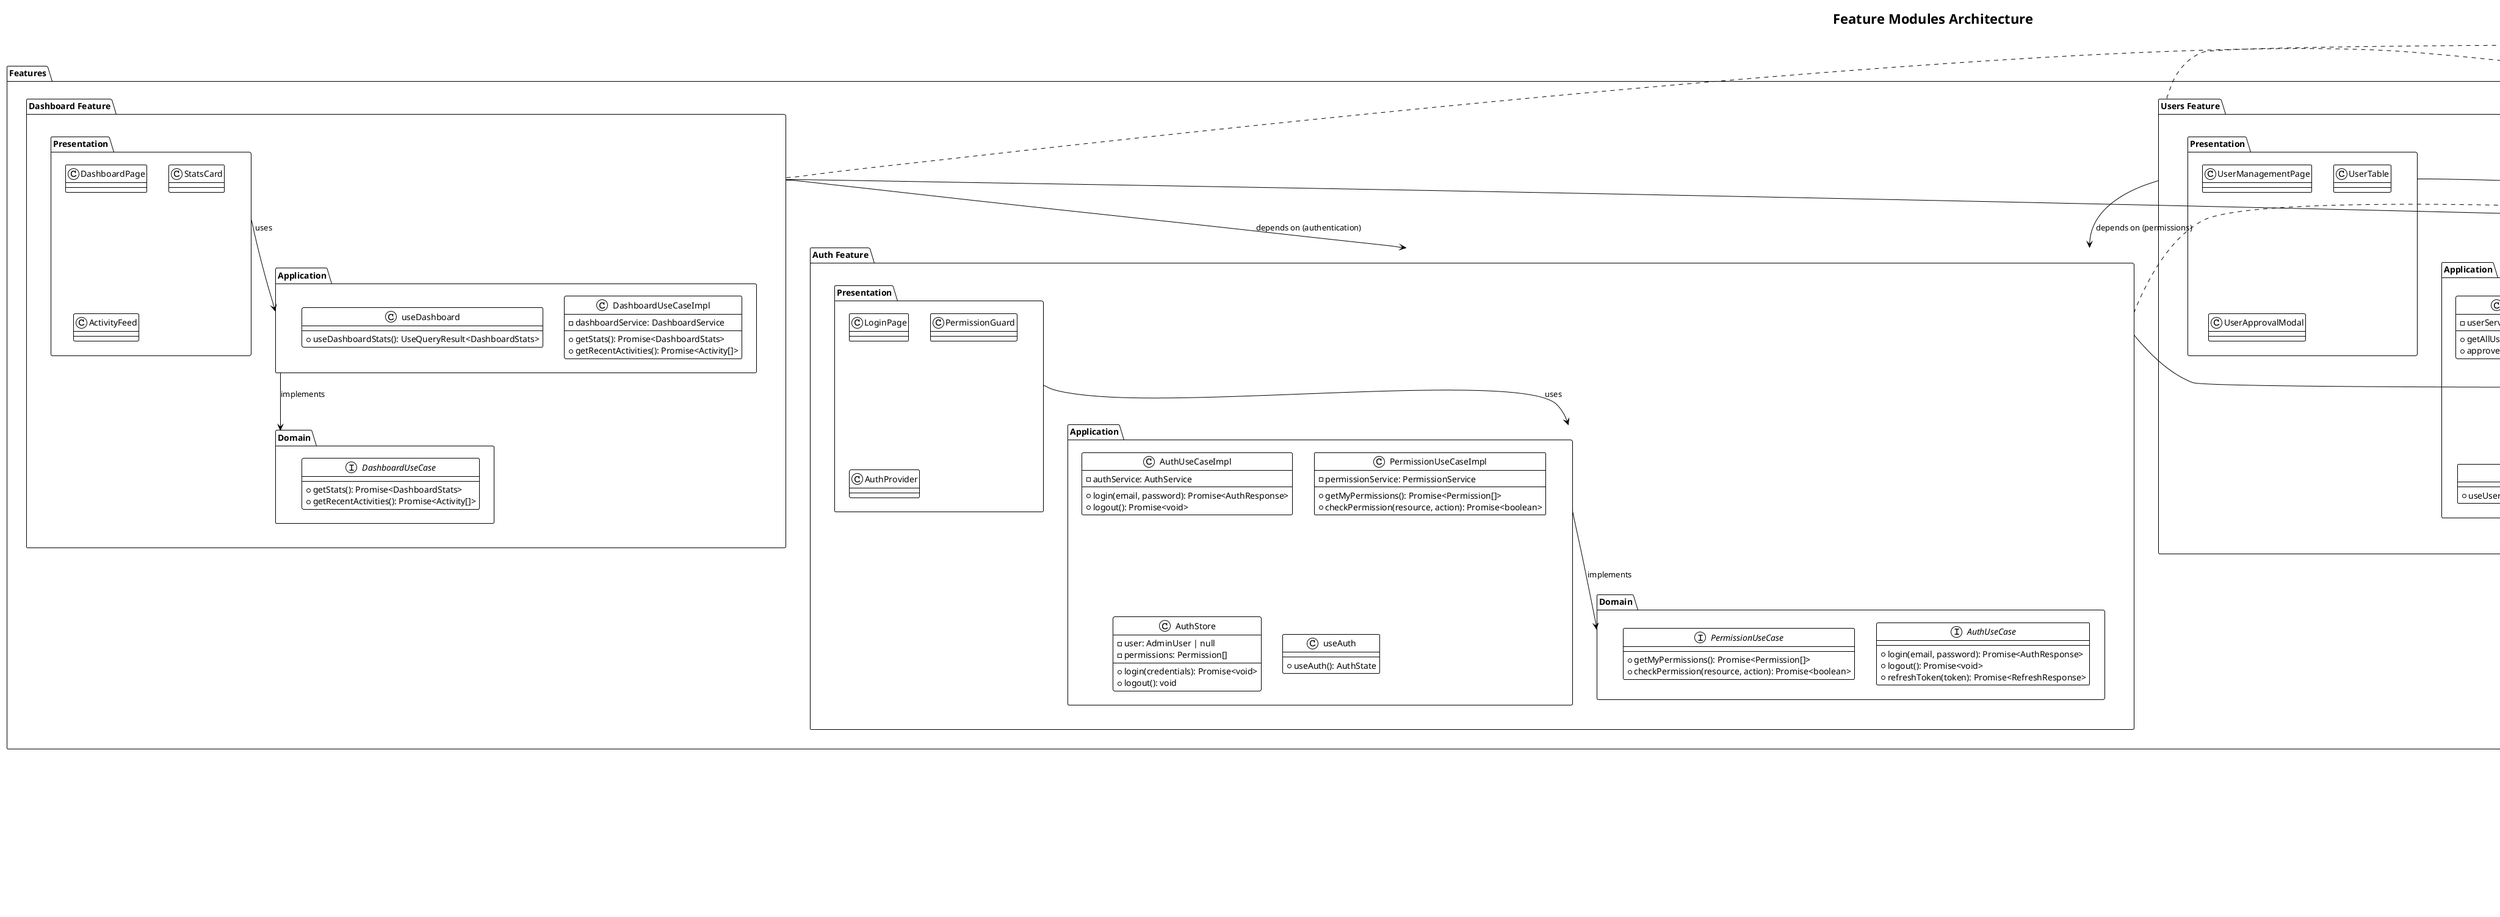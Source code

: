 @startuml Feature Modules
!theme plain
skinparam backgroundColor #FFFFFF
skinparam componentStyle rectangle

title Feature Modules Architecture

package "Features" as Features {
  package "Auth Feature" as AuthFeature {
    package "Domain" as AuthDomain {
      interface "AuthUseCase" as IAuthUseCase {
        + login(email, password): Promise<AuthResponse>
        + logout(): Promise<void>
        + refreshToken(token): Promise<RefreshResponse>
      }
      
      interface "PermissionUseCase" as IPermissionUseCase {
        + getMyPermissions(): Promise<Permission[]>
        + checkPermission(resource, action): Promise<boolean>
      }
    }
    
    package "Application" as AuthApplication {
      class "AuthUseCaseImpl" as AuthUseCaseImpl {
        - authService: AuthService
        + login(email, password): Promise<AuthResponse>
        + logout(): Promise<void>
      }
      
      class "PermissionUseCaseImpl" as PermissionUseCaseImpl {
        - permissionService: PermissionService
        + getMyPermissions(): Promise<Permission[]>
        + checkPermission(resource, action): Promise<boolean>
      }
      
      class "AuthStore" as AuthStore {
        - user: AdminUser | null
        - permissions: Permission[]
        + login(credentials): Promise<void>
        + logout(): void
      }
      
      class "useAuth" as UseAuth {
        + useAuth(): AuthState
      }
    }
    
    package "Presentation" as AuthPresentation {
      class "LoginPage" as LoginPage
      class "PermissionGuard" as PermissionGuard
      class "AuthProvider" as AuthProvider
    }
  }
  
  package "Users Feature" as UsersFeature {
    package "Domain" as UsersDomain {
      interface "UserManagementUseCase" as IUserManagement {
        + getAllUsers(filters): Promise<AdminUser[]>
        + approveUser(userId, data): Promise<AdminUser>
        + updateUser(userId, data): Promise<AdminUser>
      }
    }
    
    package "Application" as UsersApplication {
      class "UserManagementUseCaseImpl" as UserManagementImpl {
        - userService: UserService
        + getAllUsers(filters): Promise<AdminUser[]>
        + approveUser(userId, data): Promise<AdminUser>
      }
      
      class "UserStore" as UserStore {
        - users: AdminUser[]
        - selectedUsers: string[]
        + setUsers(users): void
        + addUser(user): void
      }
      
      class "useUsers" as UseUsers {
        + useUsers(filters): UseQueryResult<AdminUser[]>
      }
    }
    
    package "Presentation" as UsersPresentation {
      class "UserManagementPage" as UserManagementPage
      class "UserTable" as UserTable
      class "UserApprovalModal" as UserApprovalModal
    }
  }
  
  package "Dashboard Feature" as DashboardFeature {
    package "Domain" as DashboardDomain {
      interface "DashboardUseCase" as IDashboardUseCase {
        + getStats(): Promise<DashboardStats>
        + getRecentActivities(): Promise<Activity[]>
      }
    }
    
    package "Application" as DashboardApplication {
      class "DashboardUseCaseImpl" as DashboardUseCaseImpl {
        - dashboardService: DashboardService
        + getStats(): Promise<DashboardStats>
        + getRecentActivities(): Promise<Activity[]>
      }
      
      class "useDashboard" as UseDashboard {
        + useDashboardStats(): UseQueryResult<DashboardStats>
      }
    }
    
    package "Presentation" as DashboardPresentation {
      class "DashboardPage" as DashboardPage
      class "StatsCard" as StatsCard
      class "ActivityFeed" as ActivityFeed
    }
  }
}

package "Shared" as Shared {
  package "Domain" as SharedDomain {
    interface "BaseUseCase" as IBaseUseCase
    class "UseCaseContext" as UseCaseContext
    class "UseCaseResult" as UseCaseResult
  }
  
  package "Application" as SharedApplication {
    class "UseCaseExecutor" as UseCaseExecutor
    class "ApiService" as ApiService
    class "ErrorHandler" as ErrorHandler
  }
  
  package "Components" as SharedComponents {
    class "LoadingSpinner" as LoadingSpinner
    class "ConfirmModal" as ConfirmModal
    class "PageHeader" as PageHeader
  }
}

' Feature dependencies
AuthFeature --> Shared : uses
UsersFeature --> Shared : uses
DashboardFeature --> Shared : uses

' Internal dependencies
AuthApplication --> AuthDomain : implements
AuthPresentation --> AuthApplication : uses
UsersApplication --> UsersDomain : implements
UsersPresentation --> UsersApplication : uses
DashboardApplication --> DashboardDomain : implements
DashboardPresentation --> DashboardApplication : uses

' Cross-feature dependencies
UsersFeature --> AuthFeature : depends on (permissions)
DashboardFeature --> AuthFeature : depends on (authentication)

note right of AuthFeature
  Authentication & Authorization
  - Login/Logout
  - Permission management
  - Role-based access control
end note

note right of UsersFeature
  User Management
  - User CRUD operations
  - User approval workflow
  - Bulk operations
end note

note right of DashboardFeature
  Dashboard & Analytics
  - Statistics display
  - Activity monitoring
  - Real-time updates
end note

note right of Shared
  Common functionality
  - Base interfaces
  - Utility services
  - Reusable components
end note

@enduml
